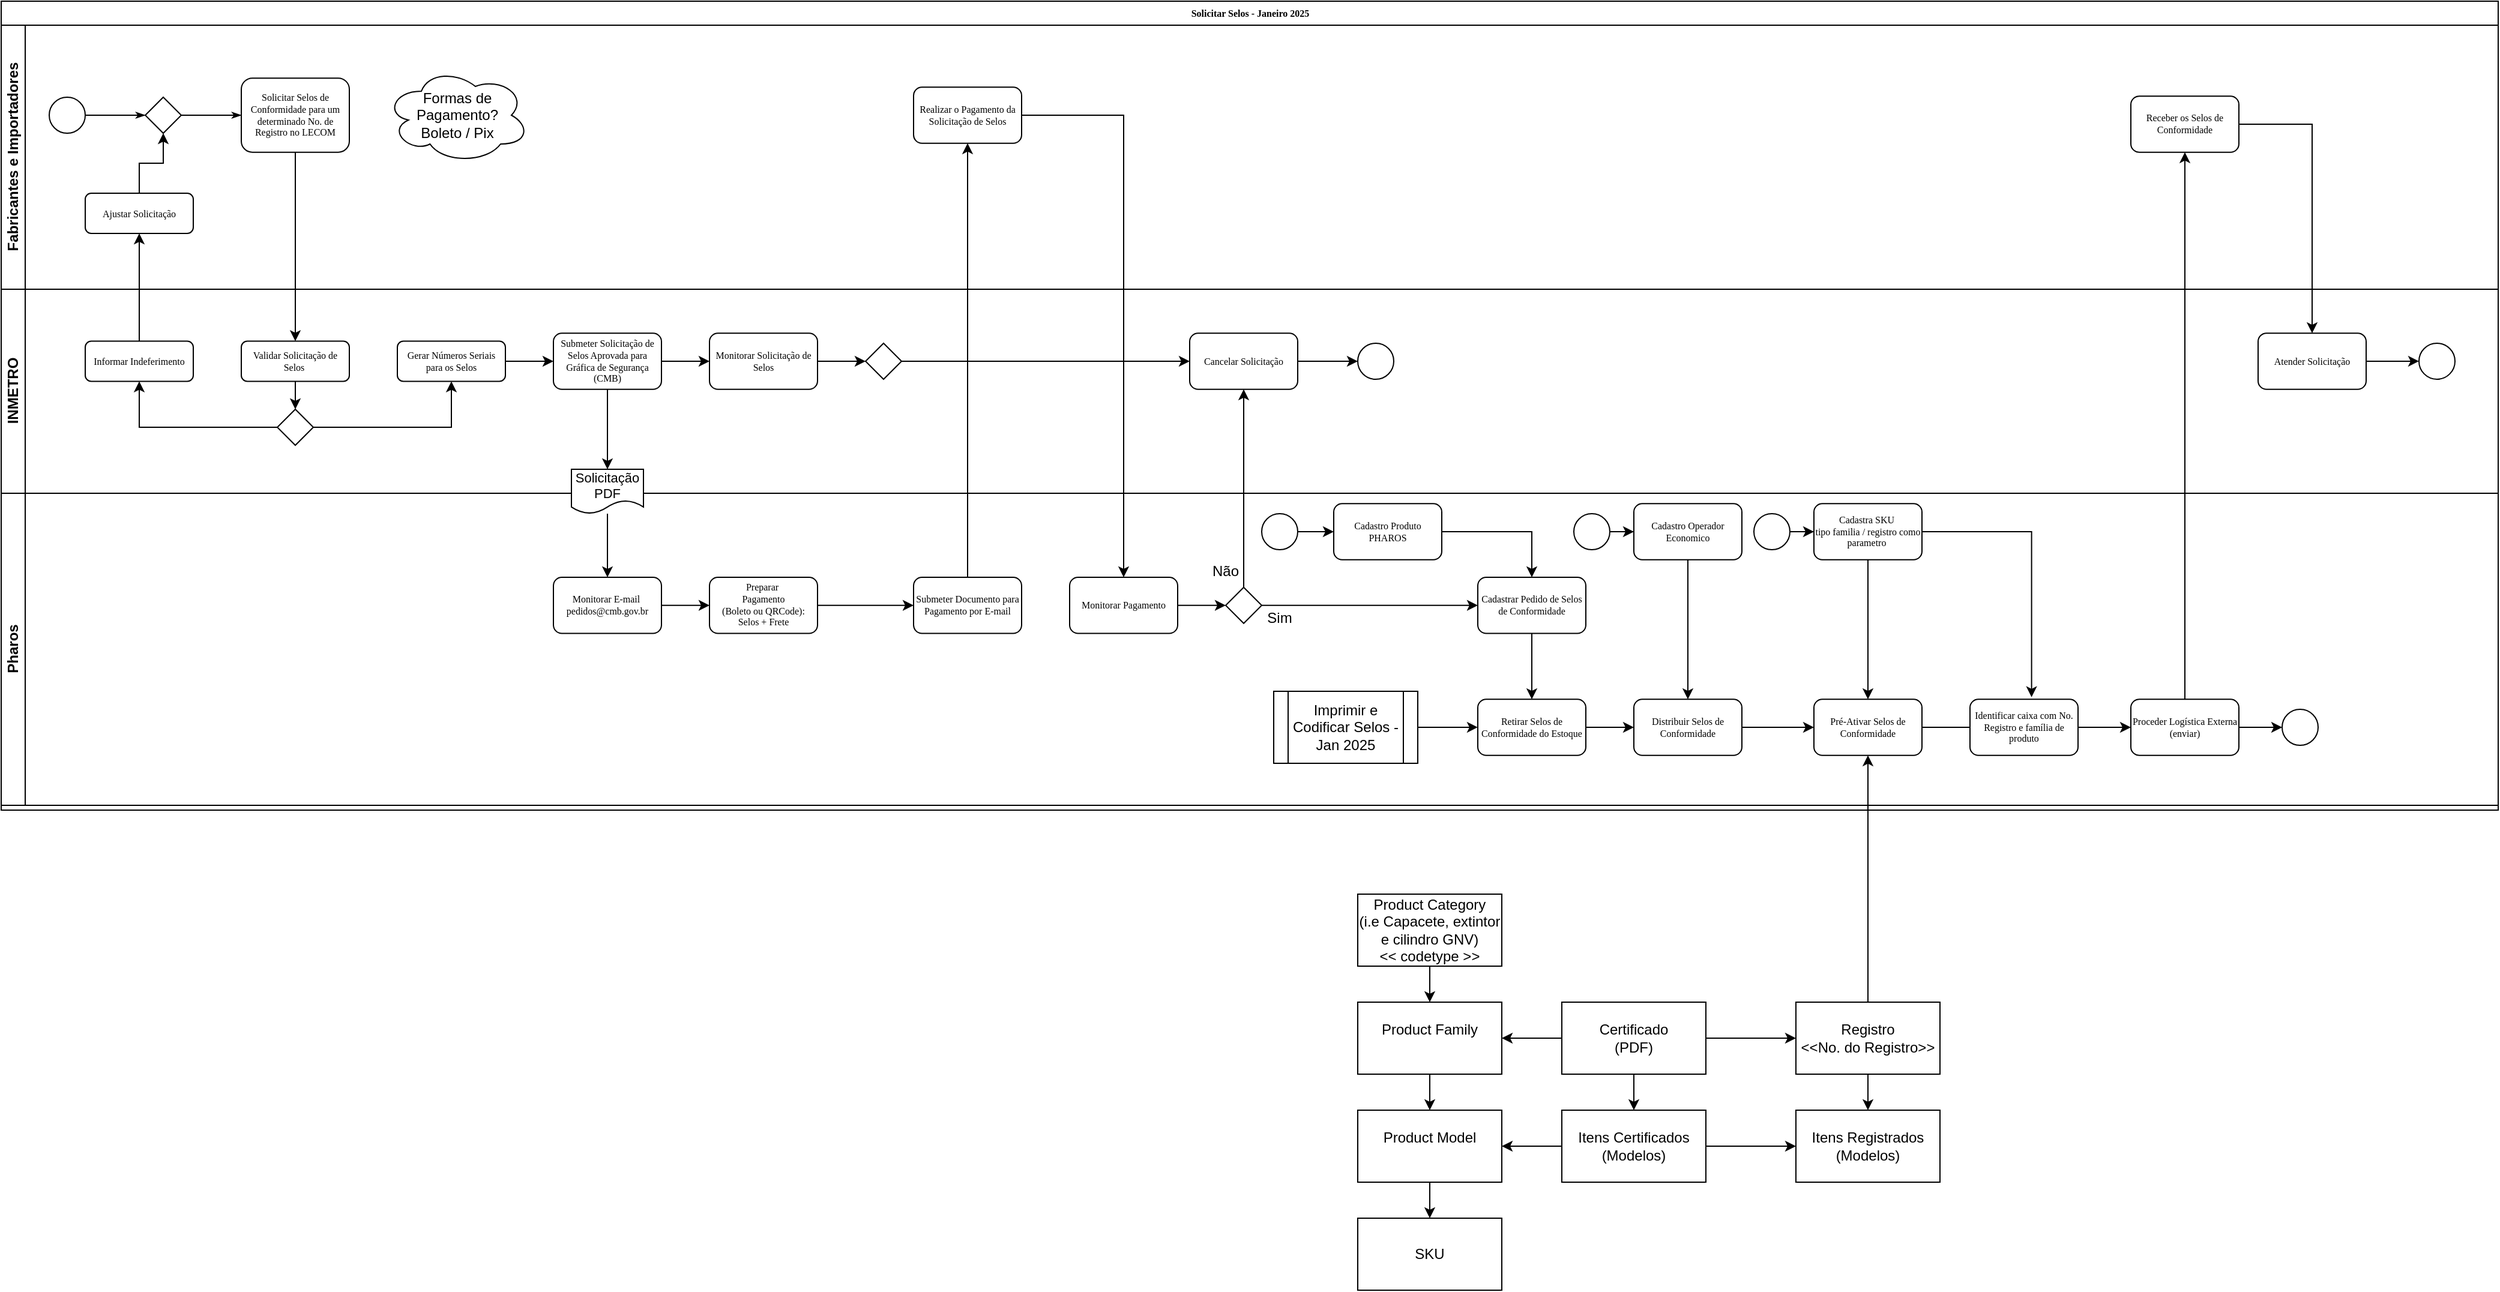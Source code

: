 <mxfile version="24.7.14">
  <diagram name="Page-1" id="c7488fd3-1785-93aa-aadb-54a6760d102a">
    <mxGraphModel dx="662" dy="960" grid="1" gridSize="10" guides="1" tooltips="1" connect="1" arrows="1" fold="1" page="1" pageScale="1" pageWidth="1169" pageHeight="827" background="none" math="0" shadow="0">
      <root>
        <mxCell id="0" />
        <mxCell id="1" parent="0" />
        <mxCell id="2b4e8129b02d487f-1" value="Solicitar Selos - Janeiro 2025" style="swimlane;html=1;childLayout=stackLayout;horizontal=1;startSize=20;horizontalStack=0;rounded=0;shadow=0;labelBackgroundColor=none;strokeWidth=1;fontFamily=Verdana;fontSize=8;align=center;" parent="1" vertex="1">
          <mxGeometry x="80" y="76" width="2080" height="674" as="geometry">
            <mxRectangle x="80" y="80" width="160" height="20" as="alternateBounds" />
          </mxGeometry>
        </mxCell>
        <mxCell id="2b4e8129b02d487f-2" value="Fabricantes e Importadores" style="swimlane;html=1;startSize=20;horizontal=0;" parent="2b4e8129b02d487f-1" vertex="1">
          <mxGeometry y="20" width="2080" height="220" as="geometry" />
        </mxCell>
        <mxCell id="2b4e8129b02d487f-18" style="edgeStyle=orthogonalEdgeStyle;rounded=0;html=1;labelBackgroundColor=none;startArrow=none;startFill=0;startSize=5;endArrow=classicThin;endFill=1;endSize=5;jettySize=auto;orthogonalLoop=1;strokeWidth=1;fontFamily=Verdana;fontSize=8" parent="2b4e8129b02d487f-2" source="aDhuyLPjIug42rBXj7ye-13" target="2b4e8129b02d487f-6" edge="1">
          <mxGeometry relative="1" as="geometry" />
        </mxCell>
        <mxCell id="2b4e8129b02d487f-5" value="" style="ellipse;whiteSpace=wrap;html=1;rounded=0;shadow=0;labelBackgroundColor=none;strokeWidth=1;fontFamily=Verdana;fontSize=8;align=center;" parent="2b4e8129b02d487f-2" vertex="1">
          <mxGeometry x="40" y="60" width="30" height="30" as="geometry" />
        </mxCell>
        <mxCell id="2b4e8129b02d487f-6" value="&lt;div&gt;Solicitar Selos de&lt;/div&gt;&lt;div&gt;Conformidade para um determinado No. de Registro no LECOM&lt;/div&gt;" style="rounded=1;whiteSpace=wrap;html=1;shadow=0;labelBackgroundColor=none;strokeWidth=1;fontFamily=Verdana;fontSize=8;align=center;" parent="2b4e8129b02d487f-2" vertex="1">
          <mxGeometry x="200" y="44.12" width="90" height="61.75" as="geometry" />
        </mxCell>
        <mxCell id="2b4e8129b02d487f-20" style="edgeStyle=orthogonalEdgeStyle;rounded=0;html=1;labelBackgroundColor=none;startArrow=none;startFill=0;startSize=5;endArrow=classicThin;endFill=1;endSize=5;jettySize=auto;orthogonalLoop=1;strokeWidth=1;fontFamily=Verdana;fontSize=8" parent="2b4e8129b02d487f-2" edge="1">
          <mxGeometry relative="1" as="geometry">
            <mxPoint x="300" y="75.034" as="sourcePoint" />
          </mxGeometry>
        </mxCell>
        <mxCell id="aDhuyLPjIug42rBXj7ye-14" value="" style="edgeStyle=orthogonalEdgeStyle;rounded=0;html=1;labelBackgroundColor=none;startArrow=none;startFill=0;startSize=5;endArrow=classicThin;endFill=1;endSize=5;jettySize=auto;orthogonalLoop=1;strokeWidth=1;fontFamily=Verdana;fontSize=8" parent="2b4e8129b02d487f-2" source="2b4e8129b02d487f-5" target="aDhuyLPjIug42rBXj7ye-13" edge="1">
          <mxGeometry relative="1" as="geometry">
            <mxPoint x="270" y="165" as="sourcePoint" />
            <mxPoint x="350" y="168" as="targetPoint" />
          </mxGeometry>
        </mxCell>
        <mxCell id="aDhuyLPjIug42rBXj7ye-13" value="" style="strokeWidth=1;html=1;shape=mxgraph.flowchart.decision;whiteSpace=wrap;rounded=1;shadow=0;labelBackgroundColor=none;fontFamily=Verdana;fontSize=8;align=center;" parent="2b4e8129b02d487f-2" vertex="1">
          <mxGeometry x="120" y="60.0" width="30" height="30" as="geometry" />
        </mxCell>
        <mxCell id="aDhuyLPjIug42rBXj7ye-28" value="" style="edgeStyle=orthogonalEdgeStyle;rounded=0;orthogonalLoop=1;jettySize=auto;html=1;" parent="2b4e8129b02d487f-2" source="aDhuyLPjIug42rBXj7ye-26" target="aDhuyLPjIug42rBXj7ye-13" edge="1">
          <mxGeometry relative="1" as="geometry" />
        </mxCell>
        <mxCell id="aDhuyLPjIug42rBXj7ye-26" value="&lt;div&gt;Ajustar Solicitação&lt;/div&gt;" style="rounded=1;whiteSpace=wrap;html=1;shadow=0;labelBackgroundColor=none;strokeWidth=1;fontFamily=Verdana;fontSize=8;align=center;" parent="2b4e8129b02d487f-2" vertex="1">
          <mxGeometry x="70" y="140" width="90" height="33.5" as="geometry" />
        </mxCell>
        <mxCell id="aDhuyLPjIug42rBXj7ye-38" value="Formas de &lt;br&gt;Pagamento?&lt;div&gt;Boleto / Pix&lt;/div&gt;" style="ellipse;shape=cloud;whiteSpace=wrap;html=1;" parent="2b4e8129b02d487f-2" vertex="1">
          <mxGeometry x="320" y="35" width="120" height="80" as="geometry" />
        </mxCell>
        <mxCell id="aDhuyLPjIug42rBXj7ye-40" value="&lt;div&gt;Realizar o Pagamento da Solicitação de Selos&lt;/div&gt;" style="rounded=1;whiteSpace=wrap;html=1;shadow=0;labelBackgroundColor=none;strokeWidth=1;fontFamily=Verdana;fontSize=8;align=center;" parent="2b4e8129b02d487f-2" vertex="1">
          <mxGeometry x="760" y="51.62" width="90" height="46.75" as="geometry" />
        </mxCell>
        <mxCell id="aDhuyLPjIug42rBXj7ye-179" value="&lt;div&gt;Receber os Selos de Conformidade&lt;/div&gt;" style="rounded=1;whiteSpace=wrap;html=1;shadow=0;labelBackgroundColor=none;strokeWidth=1;fontFamily=Verdana;fontSize=8;align=center;" parent="2b4e8129b02d487f-2" vertex="1">
          <mxGeometry x="1774" y="59.12" width="90" height="46.75" as="geometry" />
        </mxCell>
        <mxCell id="2b4e8129b02d487f-3" value="INMETRO" style="swimlane;html=1;startSize=20;horizontal=0;" parent="2b4e8129b02d487f-1" vertex="1">
          <mxGeometry y="240" width="2080" height="170" as="geometry" />
        </mxCell>
        <mxCell id="2b4e8129b02d487f-26" style="edgeStyle=orthogonalEdgeStyle;rounded=0;html=1;labelBackgroundColor=none;startArrow=none;startFill=0;startSize=5;endArrow=classicThin;endFill=1;endSize=5;jettySize=auto;orthogonalLoop=1;strokeWidth=1;fontFamily=Verdana;fontSize=8" parent="2b4e8129b02d487f-3" edge="1">
          <mxGeometry relative="1" as="geometry">
            <mxPoint x="190" y="68.5" as="sourcePoint" />
          </mxGeometry>
        </mxCell>
        <mxCell id="aDhuyLPjIug42rBXj7ye-22" value="" style="edgeStyle=orthogonalEdgeStyle;rounded=0;orthogonalLoop=1;jettySize=auto;html=1;" parent="2b4e8129b02d487f-3" source="aDhuyLPjIug42rBXj7ye-15" target="aDhuyLPjIug42rBXj7ye-21" edge="1">
          <mxGeometry relative="1" as="geometry" />
        </mxCell>
        <mxCell id="aDhuyLPjIug42rBXj7ye-15" value="&lt;div&gt;Validar Solicitação de Selos&amp;nbsp;&lt;/div&gt;" style="rounded=1;whiteSpace=wrap;html=1;shadow=0;labelBackgroundColor=none;strokeWidth=1;fontFamily=Verdana;fontSize=8;align=center;" parent="2b4e8129b02d487f-3" vertex="1">
          <mxGeometry x="200" y="43.25" width="90" height="33.5" as="geometry" />
        </mxCell>
        <mxCell id="aDhuyLPjIug42rBXj7ye-20" value="" style="edgeStyle=orthogonalEdgeStyle;rounded=0;orthogonalLoop=1;jettySize=auto;html=1;" parent="2b4e8129b02d487f-3" source="aDhuyLPjIug42rBXj7ye-17" target="aDhuyLPjIug42rBXj7ye-19" edge="1">
          <mxGeometry relative="1" as="geometry" />
        </mxCell>
        <mxCell id="aDhuyLPjIug42rBXj7ye-17" value="&lt;div&gt;Gerar Números Seriais para os Selos&lt;/div&gt;" style="rounded=1;whiteSpace=wrap;html=1;shadow=0;labelBackgroundColor=none;strokeWidth=1;fontFamily=Verdana;fontSize=8;align=center;" parent="2b4e8129b02d487f-3" vertex="1">
          <mxGeometry x="330" y="43.25" width="90" height="33.5" as="geometry" />
        </mxCell>
        <mxCell id="aDhuyLPjIug42rBXj7ye-32" value="" style="edgeStyle=orthogonalEdgeStyle;rounded=0;orthogonalLoop=1;jettySize=auto;html=1;" parent="2b4e8129b02d487f-3" source="aDhuyLPjIug42rBXj7ye-19" target="aDhuyLPjIug42rBXj7ye-31" edge="1">
          <mxGeometry relative="1" as="geometry" />
        </mxCell>
        <mxCell id="aDhuyLPjIug42rBXj7ye-19" value="&lt;div&gt;Submeter Solicitação de Selos Aprovada para Gráfica de Segurança (CMB)&lt;/div&gt;" style="rounded=1;whiteSpace=wrap;html=1;shadow=0;labelBackgroundColor=none;strokeWidth=1;fontFamily=Verdana;fontSize=8;align=center;" parent="2b4e8129b02d487f-3" vertex="1">
          <mxGeometry x="460" y="36.62" width="90" height="46.75" as="geometry" />
        </mxCell>
        <mxCell id="aDhuyLPjIug42rBXj7ye-23" value="" style="edgeStyle=orthogonalEdgeStyle;rounded=0;orthogonalLoop=1;jettySize=auto;html=1;" parent="2b4e8129b02d487f-3" source="aDhuyLPjIug42rBXj7ye-21" target="aDhuyLPjIug42rBXj7ye-17" edge="1">
          <mxGeometry relative="1" as="geometry" />
        </mxCell>
        <mxCell id="aDhuyLPjIug42rBXj7ye-25" value="" style="edgeStyle=orthogonalEdgeStyle;rounded=0;orthogonalLoop=1;jettySize=auto;html=1;" parent="2b4e8129b02d487f-3" source="aDhuyLPjIug42rBXj7ye-21" target="aDhuyLPjIug42rBXj7ye-24" edge="1">
          <mxGeometry relative="1" as="geometry" />
        </mxCell>
        <mxCell id="aDhuyLPjIug42rBXj7ye-21" value="" style="strokeWidth=1;html=1;shape=mxgraph.flowchart.decision;whiteSpace=wrap;rounded=1;shadow=0;labelBackgroundColor=none;fontFamily=Verdana;fontSize=8;align=center;" parent="2b4e8129b02d487f-3" vertex="1">
          <mxGeometry x="230" y="100.0" width="30" height="30" as="geometry" />
        </mxCell>
        <mxCell id="aDhuyLPjIug42rBXj7ye-24" value="&lt;div&gt;Informar Indeferimento&lt;/div&gt;" style="rounded=1;whiteSpace=wrap;html=1;shadow=0;labelBackgroundColor=none;strokeWidth=1;fontFamily=Verdana;fontSize=8;align=center;" parent="2b4e8129b02d487f-3" vertex="1">
          <mxGeometry x="70" y="43.25" width="90" height="33.5" as="geometry" />
        </mxCell>
        <mxCell id="aDhuyLPjIug42rBXj7ye-125" value="" style="edgeStyle=orthogonalEdgeStyle;rounded=0;orthogonalLoop=1;jettySize=auto;html=1;" parent="2b4e8129b02d487f-3" source="aDhuyLPjIug42rBXj7ye-31" target="aDhuyLPjIug42rBXj7ye-124" edge="1">
          <mxGeometry relative="1" as="geometry" />
        </mxCell>
        <mxCell id="aDhuyLPjIug42rBXj7ye-31" value="&lt;div&gt;Monitorar Solicitação de Selos&lt;/div&gt;" style="rounded=1;whiteSpace=wrap;html=1;shadow=0;labelBackgroundColor=none;strokeWidth=1;fontFamily=Verdana;fontSize=8;align=center;" parent="2b4e8129b02d487f-3" vertex="1">
          <mxGeometry x="590" y="36.62" width="90" height="46.75" as="geometry" />
        </mxCell>
        <mxCell id="aDhuyLPjIug42rBXj7ye-75" value="" style="edgeStyle=orthogonalEdgeStyle;rounded=0;orthogonalLoop=1;jettySize=auto;html=1;" parent="2b4e8129b02d487f-3" source="aDhuyLPjIug42rBXj7ye-71" target="aDhuyLPjIug42rBXj7ye-74" edge="1">
          <mxGeometry relative="1" as="geometry" />
        </mxCell>
        <mxCell id="aDhuyLPjIug42rBXj7ye-71" value="&lt;div&gt;Cancelar Solicitação&lt;/div&gt;" style="rounded=1;whiteSpace=wrap;html=1;shadow=0;labelBackgroundColor=none;strokeWidth=1;fontFamily=Verdana;fontSize=8;align=center;" parent="2b4e8129b02d487f-3" vertex="1">
          <mxGeometry x="990" y="36.63" width="90" height="46.75" as="geometry" />
        </mxCell>
        <mxCell id="aDhuyLPjIug42rBXj7ye-74" value="" style="ellipse;whiteSpace=wrap;html=1;rounded=0;shadow=0;labelBackgroundColor=none;strokeWidth=1;fontFamily=Verdana;fontSize=8;align=center;" parent="2b4e8129b02d487f-3" vertex="1">
          <mxGeometry x="1130" y="44.99" width="30" height="30" as="geometry" />
        </mxCell>
        <mxCell id="aDhuyLPjIug42rBXj7ye-128" value="" style="edgeStyle=orthogonalEdgeStyle;rounded=0;orthogonalLoop=1;jettySize=auto;html=1;entryX=0;entryY=0.5;entryDx=0;entryDy=0;" parent="2b4e8129b02d487f-3" source="aDhuyLPjIug42rBXj7ye-124" target="aDhuyLPjIug42rBXj7ye-71" edge="1">
          <mxGeometry relative="1" as="geometry">
            <mxPoint x="830" y="59.99" as="targetPoint" />
          </mxGeometry>
        </mxCell>
        <mxCell id="aDhuyLPjIug42rBXj7ye-124" value="" style="strokeWidth=1;html=1;shape=mxgraph.flowchart.decision;whiteSpace=wrap;rounded=1;shadow=0;labelBackgroundColor=none;fontFamily=Verdana;fontSize=8;align=center;" parent="2b4e8129b02d487f-3" vertex="1">
          <mxGeometry x="720" y="44.99" width="30" height="30" as="geometry" />
        </mxCell>
        <mxCell id="aDhuyLPjIug42rBXj7ye-123" value="" style="edgeStyle=orthogonalEdgeStyle;rounded=0;orthogonalLoop=1;jettySize=auto;html=1;" parent="2b4e8129b02d487f-3" source="aDhuyLPjIug42rBXj7ye-120" target="aDhuyLPjIug42rBXj7ye-122" edge="1">
          <mxGeometry relative="1" as="geometry" />
        </mxCell>
        <mxCell id="aDhuyLPjIug42rBXj7ye-120" value="&lt;div&gt;Atender Solicitação&lt;/div&gt;" style="rounded=1;whiteSpace=wrap;html=1;shadow=0;labelBackgroundColor=none;strokeWidth=1;fontFamily=Verdana;fontSize=8;align=center;" parent="2b4e8129b02d487f-3" vertex="1">
          <mxGeometry x="1880" y="36.61" width="90" height="46.75" as="geometry" />
        </mxCell>
        <mxCell id="aDhuyLPjIug42rBXj7ye-122" value="" style="ellipse;whiteSpace=wrap;html=1;rounded=0;shadow=0;labelBackgroundColor=none;strokeWidth=1;fontFamily=Verdana;fontSize=8;align=center;" parent="2b4e8129b02d487f-3" vertex="1">
          <mxGeometry x="2014" y="44.97" width="30" height="30" as="geometry" />
        </mxCell>
        <mxCell id="aDhuyLPjIug42rBXj7ye-16" value="" style="endArrow=classic;html=1;rounded=0;entryX=0.5;entryY=0;entryDx=0;entryDy=0;exitX=0.5;exitY=1;exitDx=0;exitDy=0;" parent="2b4e8129b02d487f-1" source="2b4e8129b02d487f-6" target="aDhuyLPjIug42rBXj7ye-15" edge="1">
          <mxGeometry width="50" height="50" relative="1" as="geometry">
            <mxPoint x="240" y="140" as="sourcePoint" />
            <mxPoint x="530" y="280" as="targetPoint" />
          </mxGeometry>
        </mxCell>
        <mxCell id="aDhuyLPjIug42rBXj7ye-27" value="" style="edgeStyle=orthogonalEdgeStyle;rounded=0;orthogonalLoop=1;jettySize=auto;html=1;" parent="2b4e8129b02d487f-1" source="aDhuyLPjIug42rBXj7ye-24" target="aDhuyLPjIug42rBXj7ye-26" edge="1">
          <mxGeometry relative="1" as="geometry" />
        </mxCell>
        <mxCell id="aDhuyLPjIug42rBXj7ye-30" value="" style="edgeStyle=orthogonalEdgeStyle;rounded=0;orthogonalLoop=1;jettySize=auto;html=1;" parent="2b4e8129b02d487f-1" source="aDhuyLPjIug42rBXj7ye-19" target="aDhuyLPjIug42rBXj7ye-29" edge="1">
          <mxGeometry relative="1" as="geometry" />
        </mxCell>
        <mxCell id="aDhuyLPjIug42rBXj7ye-43" value="" style="endArrow=classic;html=1;rounded=0;entryX=0.5;entryY=1;entryDx=0;entryDy=0;exitX=0.5;exitY=0;exitDx=0;exitDy=0;" parent="2b4e8129b02d487f-1" source="aDhuyLPjIug42rBXj7ye-44" target="aDhuyLPjIug42rBXj7ye-40" edge="1">
          <mxGeometry width="50" height="50" relative="1" as="geometry">
            <mxPoint x="410" y="360" as="sourcePoint" />
            <mxPoint x="460" y="310" as="targetPoint" />
          </mxGeometry>
        </mxCell>
        <mxCell id="aDhuyLPjIug42rBXj7ye-48" value="" style="edgeStyle=orthogonalEdgeStyle;rounded=0;orthogonalLoop=1;jettySize=auto;html=1;" parent="2b4e8129b02d487f-1" source="aDhuyLPjIug42rBXj7ye-40" target="aDhuyLPjIug42rBXj7ye-46" edge="1">
          <mxGeometry relative="1" as="geometry">
            <mxPoint x="930" y="94.995" as="targetPoint" />
          </mxGeometry>
        </mxCell>
        <mxCell id="aDhuyLPjIug42rBXj7ye-73" value="" style="edgeStyle=orthogonalEdgeStyle;rounded=0;orthogonalLoop=1;jettySize=auto;html=1;" parent="2b4e8129b02d487f-1" source="aDhuyLPjIug42rBXj7ye-69" target="aDhuyLPjIug42rBXj7ye-71" edge="1">
          <mxGeometry relative="1" as="geometry">
            <mxPoint x="1035" y="393.38" as="targetPoint" />
          </mxGeometry>
        </mxCell>
        <mxCell id="aDhuyLPjIug42rBXj7ye-121" value="" style="edgeStyle=orthogonalEdgeStyle;rounded=0;orthogonalLoop=1;jettySize=auto;html=1;exitX=0.5;exitY=0;exitDx=0;exitDy=0;entryX=0.5;entryY=1;entryDx=0;entryDy=0;" parent="2b4e8129b02d487f-1" source="aDhuyLPjIug42rBXj7ye-114" target="aDhuyLPjIug42rBXj7ye-179" edge="1">
          <mxGeometry relative="1" as="geometry">
            <mxPoint x="1190" y="300" as="sourcePoint" />
            <mxPoint x="1240" y="300" as="targetPoint" />
          </mxGeometry>
        </mxCell>
        <mxCell id="2b4e8129b02d487f-4" value="Pharos" style="swimlane;html=1;startSize=20;horizontal=0;" parent="2b4e8129b02d487f-1" vertex="1">
          <mxGeometry y="410" width="2080" height="260" as="geometry" />
        </mxCell>
        <mxCell id="aDhuyLPjIug42rBXj7ye-36" value="" style="edgeStyle=orthogonalEdgeStyle;rounded=0;orthogonalLoop=1;jettySize=auto;html=1;" parent="2b4e8129b02d487f-4" source="aDhuyLPjIug42rBXj7ye-29" target="aDhuyLPjIug42rBXj7ye-35" edge="1">
          <mxGeometry relative="1" as="geometry" />
        </mxCell>
        <mxCell id="aDhuyLPjIug42rBXj7ye-29" value="&lt;font style=&quot;font-size: 11px;&quot;&gt;Solicitação&lt;/font&gt;&lt;div style=&quot;font-size: 11px;&quot;&gt;&lt;font style=&quot;font-size: 11px;&quot;&gt;PDF&lt;/font&gt;&lt;/div&gt;" style="shape=document;whiteSpace=wrap;html=1;boundedLbl=1;" parent="2b4e8129b02d487f-4" vertex="1">
          <mxGeometry x="475" y="-20" width="60" height="37" as="geometry" />
        </mxCell>
        <mxCell id="aDhuyLPjIug42rBXj7ye-39" value="" style="edgeStyle=orthogonalEdgeStyle;rounded=0;orthogonalLoop=1;jettySize=auto;html=1;" parent="2b4e8129b02d487f-4" source="aDhuyLPjIug42rBXj7ye-35" target="aDhuyLPjIug42rBXj7ye-37" edge="1">
          <mxGeometry relative="1" as="geometry" />
        </mxCell>
        <mxCell id="aDhuyLPjIug42rBXj7ye-35" value="&lt;div&gt;Monitorar E-mail&amp;nbsp;&lt;/div&gt;&lt;div&gt;pedidos@cmb.gov.br&lt;/div&gt;" style="rounded=1;whiteSpace=wrap;html=1;shadow=0;labelBackgroundColor=none;strokeWidth=1;fontFamily=Verdana;fontSize=8;align=center;" parent="2b4e8129b02d487f-4" vertex="1">
          <mxGeometry x="460" y="70" width="90" height="46.75" as="geometry" />
        </mxCell>
        <mxCell id="aDhuyLPjIug42rBXj7ye-45" value="" style="edgeStyle=orthogonalEdgeStyle;rounded=0;orthogonalLoop=1;jettySize=auto;html=1;" parent="2b4e8129b02d487f-4" source="aDhuyLPjIug42rBXj7ye-37" target="aDhuyLPjIug42rBXj7ye-44" edge="1">
          <mxGeometry relative="1" as="geometry" />
        </mxCell>
        <mxCell id="aDhuyLPjIug42rBXj7ye-37" value="&lt;div&gt;Preparar&amp;nbsp;&lt;/div&gt;&lt;div&gt;Pagamento &lt;br&gt;(Boleto ou QRCode): Selos + Frete&lt;/div&gt;" style="rounded=1;whiteSpace=wrap;html=1;shadow=0;labelBackgroundColor=none;strokeWidth=1;fontFamily=Verdana;fontSize=8;align=center;" parent="2b4e8129b02d487f-4" vertex="1">
          <mxGeometry x="590" y="70" width="90" height="46.75" as="geometry" />
        </mxCell>
        <mxCell id="aDhuyLPjIug42rBXj7ye-44" value="&lt;div&gt;Submeter Documento para Pagamento por E-mail&lt;/div&gt;" style="rounded=1;whiteSpace=wrap;html=1;shadow=0;labelBackgroundColor=none;strokeWidth=1;fontFamily=Verdana;fontSize=8;align=center;" parent="2b4e8129b02d487f-4" vertex="1">
          <mxGeometry x="760" y="70" width="90" height="46.75" as="geometry" />
        </mxCell>
        <mxCell id="aDhuyLPjIug42rBXj7ye-70" value="" style="edgeStyle=orthogonalEdgeStyle;rounded=0;orthogonalLoop=1;jettySize=auto;html=1;" parent="2b4e8129b02d487f-4" source="aDhuyLPjIug42rBXj7ye-46" target="aDhuyLPjIug42rBXj7ye-69" edge="1">
          <mxGeometry relative="1" as="geometry" />
        </mxCell>
        <mxCell id="aDhuyLPjIug42rBXj7ye-46" value="&lt;div&gt;Monitorar Pagamento&lt;/div&gt;" style="rounded=1;whiteSpace=wrap;html=1;shadow=0;labelBackgroundColor=none;strokeWidth=1;fontFamily=Verdana;fontSize=8;align=center;" parent="2b4e8129b02d487f-4" vertex="1">
          <mxGeometry x="890" y="70" width="90" height="46.75" as="geometry" />
        </mxCell>
        <mxCell id="aDhuyLPjIug42rBXj7ye-69" value="" style="strokeWidth=1;html=1;shape=mxgraph.flowchart.decision;whiteSpace=wrap;rounded=1;shadow=0;labelBackgroundColor=none;fontFamily=Verdana;fontSize=8;align=center;" parent="2b4e8129b02d487f-4" vertex="1">
          <mxGeometry x="1020" y="78.38" width="30" height="30" as="geometry" />
        </mxCell>
        <mxCell id="aDhuyLPjIug42rBXj7ye-109" value="" style="edgeStyle=orthogonalEdgeStyle;rounded=0;orthogonalLoop=1;jettySize=auto;html=1;entryX=0.5;entryY=0;entryDx=0;entryDy=0;exitX=0.5;exitY=1;exitDx=0;exitDy=0;" parent="2b4e8129b02d487f-4" source="aDhuyLPjIug42rBXj7ye-76" target="aDhuyLPjIug42rBXj7ye-102" edge="1">
          <mxGeometry relative="1" as="geometry">
            <mxPoint x="1259" y="93.375" as="targetPoint" />
          </mxGeometry>
        </mxCell>
        <mxCell id="aDhuyLPjIug42rBXj7ye-76" value="&lt;div&gt;Cadastrar Pedido de Selos de Conformidade&lt;/div&gt;" style="rounded=1;whiteSpace=wrap;html=1;shadow=0;labelBackgroundColor=none;strokeWidth=1;fontFamily=Verdana;fontSize=8;align=center;" parent="2b4e8129b02d487f-4" vertex="1">
          <mxGeometry x="1230" y="70" width="90" height="46.75" as="geometry" />
        </mxCell>
        <mxCell id="aDhuyLPjIug42rBXj7ye-105" value="" style="edgeStyle=orthogonalEdgeStyle;rounded=0;orthogonalLoop=1;jettySize=auto;html=1;" parent="2b4e8129b02d487f-4" source="aDhuyLPjIug42rBXj7ye-102" target="aDhuyLPjIug42rBXj7ye-104" edge="1">
          <mxGeometry relative="1" as="geometry" />
        </mxCell>
        <mxCell id="aDhuyLPjIug42rBXj7ye-102" value="Retirar Selos de Conformidade do Estoque" style="rounded=1;whiteSpace=wrap;html=1;shadow=0;labelBackgroundColor=none;strokeWidth=1;fontFamily=Verdana;fontSize=8;align=center;" parent="2b4e8129b02d487f-4" vertex="1">
          <mxGeometry x="1230" y="171.62" width="90" height="46.75" as="geometry" />
        </mxCell>
        <mxCell id="aDhuyLPjIug42rBXj7ye-107" value="" style="edgeStyle=orthogonalEdgeStyle;rounded=0;orthogonalLoop=1;jettySize=auto;html=1;" parent="2b4e8129b02d487f-4" source="aDhuyLPjIug42rBXj7ye-104" target="aDhuyLPjIug42rBXj7ye-106" edge="1">
          <mxGeometry relative="1" as="geometry" />
        </mxCell>
        <mxCell id="aDhuyLPjIug42rBXj7ye-104" value="Distribuir Selos de Conformidade" style="rounded=1;whiteSpace=wrap;html=1;shadow=0;labelBackgroundColor=none;strokeWidth=1;fontFamily=Verdana;fontSize=8;align=center;" parent="2b4e8129b02d487f-4" vertex="1">
          <mxGeometry x="1360" y="171.62" width="90" height="46.75" as="geometry" />
        </mxCell>
        <mxCell id="aDhuyLPjIug42rBXj7ye-116" value="" style="edgeStyle=orthogonalEdgeStyle;rounded=0;orthogonalLoop=1;jettySize=auto;html=1;" parent="2b4e8129b02d487f-4" source="aDhuyLPjIug42rBXj7ye-106" target="aDhuyLPjIug42rBXj7ye-114" edge="1">
          <mxGeometry relative="1" as="geometry" />
        </mxCell>
        <mxCell id="aDhuyLPjIug42rBXj7ye-106" value="Pré-Ativar Selos de Conformidade" style="rounded=1;whiteSpace=wrap;html=1;shadow=0;labelBackgroundColor=none;strokeWidth=1;fontFamily=Verdana;fontSize=8;align=center;" parent="2b4e8129b02d487f-4" vertex="1">
          <mxGeometry x="1510" y="171.62" width="90" height="46.75" as="geometry" />
        </mxCell>
        <mxCell id="aDhuyLPjIug42rBXj7ye-131" value="Não" style="text;html=1;align=center;verticalAlign=middle;whiteSpace=wrap;rounded=0;" parent="2b4e8129b02d487f-4" vertex="1">
          <mxGeometry x="990" y="50" width="60" height="30" as="geometry" />
        </mxCell>
        <mxCell id="aDhuyLPjIug42rBXj7ye-176" value="Sim" style="text;html=1;align=center;verticalAlign=middle;whiteSpace=wrap;rounded=0;" parent="2b4e8129b02d487f-4" vertex="1">
          <mxGeometry x="1035" y="89" width="60" height="30" as="geometry" />
        </mxCell>
        <mxCell id="aDhuyLPjIug42rBXj7ye-185" value="" style="edgeStyle=orthogonalEdgeStyle;rounded=0;orthogonalLoop=1;jettySize=auto;html=1;" parent="2b4e8129b02d487f-4" source="aDhuyLPjIug42rBXj7ye-184" target="aDhuyLPjIug42rBXj7ye-102" edge="1">
          <mxGeometry relative="1" as="geometry" />
        </mxCell>
        <mxCell id="aDhuyLPjIug42rBXj7ye-184" value="Imprimir e Codificar Selos - Jan 2025" style="shape=process;whiteSpace=wrap;html=1;backgroundOutline=1;" parent="2b4e8129b02d487f-4" vertex="1">
          <mxGeometry x="1060" y="164.99" width="120" height="60" as="geometry" />
        </mxCell>
        <mxCell id="aDhuyLPjIug42rBXj7ye-119" value="" style="edgeStyle=orthogonalEdgeStyle;rounded=0;orthogonalLoop=1;jettySize=auto;html=1;" parent="2b4e8129b02d487f-4" source="aDhuyLPjIug42rBXj7ye-114" target="aDhuyLPjIug42rBXj7ye-118" edge="1">
          <mxGeometry relative="1" as="geometry" />
        </mxCell>
        <mxCell id="aDhuyLPjIug42rBXj7ye-114" value="Proceder Logística Externa (enviar)" style="rounded=1;whiteSpace=wrap;html=1;shadow=0;labelBackgroundColor=none;strokeWidth=1;fontFamily=Verdana;fontSize=8;align=center;" parent="2b4e8129b02d487f-4" vertex="1">
          <mxGeometry x="1774" y="171.62" width="90" height="46.75" as="geometry" />
        </mxCell>
        <mxCell id="aDhuyLPjIug42rBXj7ye-118" value="" style="ellipse;whiteSpace=wrap;html=1;rounded=0;shadow=0;labelBackgroundColor=none;strokeWidth=1;fontFamily=Verdana;fontSize=8;align=center;" parent="2b4e8129b02d487f-4" vertex="1">
          <mxGeometry x="1900" y="179.99" width="30" height="30" as="geometry" />
        </mxCell>
        <mxCell id="aDhuyLPjIug42rBXj7ye-186" value="Identificar caixa com No. Registro e família de produto" style="rounded=1;whiteSpace=wrap;html=1;shadow=0;labelBackgroundColor=none;strokeWidth=1;fontFamily=Verdana;fontSize=8;align=center;" parent="2b4e8129b02d487f-4" vertex="1">
          <mxGeometry x="1640" y="171.62" width="90" height="46.75" as="geometry" />
        </mxCell>
        <mxCell id="MQ7IacnxqxFv1oiMvIU7-26" value="" style="edgeStyle=orthogonalEdgeStyle;rounded=0;orthogonalLoop=1;jettySize=auto;html=1;entryX=0;entryY=0.5;entryDx=0;entryDy=0;" edge="1" parent="2b4e8129b02d487f-4" source="aDhuyLPjIug42rBXj7ye-69" target="aDhuyLPjIug42rBXj7ye-76">
          <mxGeometry relative="1" as="geometry">
            <mxPoint x="1130" y="569" as="sourcePoint" />
            <mxPoint x="1100" y="93.38" as="targetPoint" />
          </mxGeometry>
        </mxCell>
        <mxCell id="MQ7IacnxqxFv1oiMvIU7-31" value="" style="edgeStyle=orthogonalEdgeStyle;rounded=0;orthogonalLoop=1;jettySize=auto;html=1;" edge="1" parent="2b4e8129b02d487f-4" source="MQ7IacnxqxFv1oiMvIU7-27" target="aDhuyLPjIug42rBXj7ye-76">
          <mxGeometry relative="1" as="geometry" />
        </mxCell>
        <mxCell id="MQ7IacnxqxFv1oiMvIU7-27" value="Cadastro Produto PHAROS" style="rounded=1;whiteSpace=wrap;html=1;shadow=0;labelBackgroundColor=none;strokeWidth=1;fontFamily=Verdana;fontSize=8;align=center;" vertex="1" parent="2b4e8129b02d487f-4">
          <mxGeometry x="1110" y="8.63" width="90" height="46.75" as="geometry" />
        </mxCell>
        <mxCell id="MQ7IacnxqxFv1oiMvIU7-30" value="" style="edgeStyle=orthogonalEdgeStyle;rounded=0;orthogonalLoop=1;jettySize=auto;html=1;" edge="1" parent="2b4e8129b02d487f-4" source="MQ7IacnxqxFv1oiMvIU7-28" target="MQ7IacnxqxFv1oiMvIU7-27">
          <mxGeometry relative="1" as="geometry" />
        </mxCell>
        <mxCell id="MQ7IacnxqxFv1oiMvIU7-28" value="" style="ellipse;whiteSpace=wrap;html=1;rounded=0;shadow=0;labelBackgroundColor=none;strokeWidth=1;fontFamily=Verdana;fontSize=8;align=center;" vertex="1" parent="2b4e8129b02d487f-4">
          <mxGeometry x="1050" y="17" width="30" height="30" as="geometry" />
        </mxCell>
        <mxCell id="MQ7IacnxqxFv1oiMvIU7-35" value="" style="edgeStyle=orthogonalEdgeStyle;rounded=0;orthogonalLoop=1;jettySize=auto;html=1;" edge="1" parent="2b4e8129b02d487f-4" source="MQ7IacnxqxFv1oiMvIU7-32" target="aDhuyLPjIug42rBXj7ye-104">
          <mxGeometry relative="1" as="geometry" />
        </mxCell>
        <mxCell id="MQ7IacnxqxFv1oiMvIU7-32" value="Cadastro Operador Economico" style="rounded=1;whiteSpace=wrap;html=1;shadow=0;labelBackgroundColor=none;strokeWidth=1;fontFamily=Verdana;fontSize=8;align=center;" vertex="1" parent="2b4e8129b02d487f-4">
          <mxGeometry x="1360" y="8.63" width="90" height="46.75" as="geometry" />
        </mxCell>
        <mxCell id="MQ7IacnxqxFv1oiMvIU7-34" value="" style="edgeStyle=orthogonalEdgeStyle;rounded=0;orthogonalLoop=1;jettySize=auto;html=1;" edge="1" parent="2b4e8129b02d487f-4" source="MQ7IacnxqxFv1oiMvIU7-33" target="MQ7IacnxqxFv1oiMvIU7-32">
          <mxGeometry relative="1" as="geometry" />
        </mxCell>
        <mxCell id="MQ7IacnxqxFv1oiMvIU7-33" value="" style="ellipse;whiteSpace=wrap;html=1;rounded=0;shadow=0;labelBackgroundColor=none;strokeWidth=1;fontFamily=Verdana;fontSize=8;align=center;" vertex="1" parent="2b4e8129b02d487f-4">
          <mxGeometry x="1310" y="17" width="30" height="30" as="geometry" />
        </mxCell>
        <mxCell id="MQ7IacnxqxFv1oiMvIU7-39" value="" style="edgeStyle=orthogonalEdgeStyle;rounded=0;orthogonalLoop=1;jettySize=auto;html=1;" edge="1" parent="2b4e8129b02d487f-4" source="MQ7IacnxqxFv1oiMvIU7-36" target="aDhuyLPjIug42rBXj7ye-106">
          <mxGeometry relative="1" as="geometry" />
        </mxCell>
        <mxCell id="MQ7IacnxqxFv1oiMvIU7-41" value="" style="edgeStyle=orthogonalEdgeStyle;rounded=0;orthogonalLoop=1;jettySize=auto;html=1;entryX=0.57;entryY=-0.037;entryDx=0;entryDy=0;entryPerimeter=0;" edge="1" parent="2b4e8129b02d487f-4" source="MQ7IacnxqxFv1oiMvIU7-36" target="aDhuyLPjIug42rBXj7ye-186">
          <mxGeometry relative="1" as="geometry">
            <mxPoint x="1680" y="32.005" as="targetPoint" />
          </mxGeometry>
        </mxCell>
        <mxCell id="MQ7IacnxqxFv1oiMvIU7-36" value="Cadastra SKU&amp;nbsp;&lt;div&gt;tipo familia / registro como parametro&amp;nbsp;&lt;/div&gt;" style="rounded=1;whiteSpace=wrap;html=1;shadow=0;labelBackgroundColor=none;strokeWidth=1;fontFamily=Verdana;fontSize=8;align=center;" vertex="1" parent="2b4e8129b02d487f-4">
          <mxGeometry x="1510" y="8.63" width="90" height="46.75" as="geometry" />
        </mxCell>
        <mxCell id="MQ7IacnxqxFv1oiMvIU7-38" value="" style="edgeStyle=orthogonalEdgeStyle;rounded=0;orthogonalLoop=1;jettySize=auto;html=1;" edge="1" parent="2b4e8129b02d487f-4" source="MQ7IacnxqxFv1oiMvIU7-37" target="MQ7IacnxqxFv1oiMvIU7-36">
          <mxGeometry relative="1" as="geometry" />
        </mxCell>
        <mxCell id="MQ7IacnxqxFv1oiMvIU7-37" value="" style="ellipse;whiteSpace=wrap;html=1;rounded=0;shadow=0;labelBackgroundColor=none;strokeWidth=1;fontFamily=Verdana;fontSize=8;align=center;" vertex="1" parent="2b4e8129b02d487f-4">
          <mxGeometry x="1460" y="17" width="30" height="30" as="geometry" />
        </mxCell>
        <mxCell id="aDhuyLPjIug42rBXj7ye-181" value="" style="edgeStyle=orthogonalEdgeStyle;rounded=0;orthogonalLoop=1;jettySize=auto;html=1;entryX=0.5;entryY=0;entryDx=0;entryDy=0;" parent="2b4e8129b02d487f-1" source="aDhuyLPjIug42rBXj7ye-179" target="aDhuyLPjIug42rBXj7ye-120" edge="1">
          <mxGeometry relative="1" as="geometry">
            <mxPoint x="1916" y="103.38" as="targetPoint" />
          </mxGeometry>
        </mxCell>
        <mxCell id="MQ7IacnxqxFv1oiMvIU7-1" value="SKU" style="rounded=0;whiteSpace=wrap;html=1;" vertex="1" parent="1">
          <mxGeometry x="1210" y="1090" width="120" height="60" as="geometry" />
        </mxCell>
        <mxCell id="MQ7IacnxqxFv1oiMvIU7-3" value="" style="edgeStyle=orthogonalEdgeStyle;rounded=0;orthogonalLoop=1;jettySize=auto;html=1;" edge="1" parent="1" source="MQ7IacnxqxFv1oiMvIU7-2" target="MQ7IacnxqxFv1oiMvIU7-1">
          <mxGeometry relative="1" as="geometry" />
        </mxCell>
        <mxCell id="MQ7IacnxqxFv1oiMvIU7-2" value="Product Model&lt;div&gt;&lt;br&gt;&lt;/div&gt;" style="rounded=0;whiteSpace=wrap;html=1;" vertex="1" parent="1">
          <mxGeometry x="1210" y="1000" width="120" height="60" as="geometry" />
        </mxCell>
        <mxCell id="MQ7IacnxqxFv1oiMvIU7-5" value="" style="edgeStyle=orthogonalEdgeStyle;rounded=0;orthogonalLoop=1;jettySize=auto;html=1;" edge="1" parent="1" source="MQ7IacnxqxFv1oiMvIU7-4" target="MQ7IacnxqxFv1oiMvIU7-2">
          <mxGeometry relative="1" as="geometry" />
        </mxCell>
        <mxCell id="MQ7IacnxqxFv1oiMvIU7-4" value="Product Family&lt;div&gt;&lt;br&gt;&lt;/div&gt;" style="rounded=0;whiteSpace=wrap;html=1;" vertex="1" parent="1">
          <mxGeometry x="1210" y="910" width="120" height="60" as="geometry" />
        </mxCell>
        <mxCell id="MQ7IacnxqxFv1oiMvIU7-7" value="" style="edgeStyle=orthogonalEdgeStyle;rounded=0;orthogonalLoop=1;jettySize=auto;html=1;" edge="1" parent="1" source="MQ7IacnxqxFv1oiMvIU7-6" target="MQ7IacnxqxFv1oiMvIU7-4">
          <mxGeometry relative="1" as="geometry" />
        </mxCell>
        <mxCell id="MQ7IacnxqxFv1oiMvIU7-6" value="Product Category&lt;div&gt;(i.e Capacete, extintor e cilindro GNV)&lt;/div&gt;&lt;div&gt;&amp;lt;&amp;lt; codetype &amp;gt;&amp;gt;&lt;/div&gt;" style="rounded=0;whiteSpace=wrap;html=1;" vertex="1" parent="1">
          <mxGeometry x="1210" y="820" width="120" height="60" as="geometry" />
        </mxCell>
        <mxCell id="MQ7IacnxqxFv1oiMvIU7-9" value="" style="edgeStyle=orthogonalEdgeStyle;rounded=0;orthogonalLoop=1;jettySize=auto;html=1;" edge="1" parent="1" source="MQ7IacnxqxFv1oiMvIU7-8" target="MQ7IacnxqxFv1oiMvIU7-4">
          <mxGeometry relative="1" as="geometry" />
        </mxCell>
        <mxCell id="MQ7IacnxqxFv1oiMvIU7-12" value="" style="edgeStyle=orthogonalEdgeStyle;rounded=0;orthogonalLoop=1;jettySize=auto;html=1;" edge="1" parent="1" source="MQ7IacnxqxFv1oiMvIU7-8" target="MQ7IacnxqxFv1oiMvIU7-10">
          <mxGeometry relative="1" as="geometry" />
        </mxCell>
        <mxCell id="MQ7IacnxqxFv1oiMvIU7-14" value="" style="edgeStyle=orthogonalEdgeStyle;rounded=0;orthogonalLoop=1;jettySize=auto;html=1;" edge="1" parent="1" source="MQ7IacnxqxFv1oiMvIU7-8" target="MQ7IacnxqxFv1oiMvIU7-13">
          <mxGeometry relative="1" as="geometry" />
        </mxCell>
        <mxCell id="MQ7IacnxqxFv1oiMvIU7-8" value="Certificado&lt;div&gt;(PDF)&lt;/div&gt;" style="rounded=0;whiteSpace=wrap;html=1;" vertex="1" parent="1">
          <mxGeometry x="1380" y="910" width="120" height="60" as="geometry" />
        </mxCell>
        <mxCell id="MQ7IacnxqxFv1oiMvIU7-11" value="" style="edgeStyle=orthogonalEdgeStyle;rounded=0;orthogonalLoop=1;jettySize=auto;html=1;" edge="1" parent="1" source="MQ7IacnxqxFv1oiMvIU7-10" target="MQ7IacnxqxFv1oiMvIU7-2">
          <mxGeometry relative="1" as="geometry" />
        </mxCell>
        <mxCell id="MQ7IacnxqxFv1oiMvIU7-16" value="" style="edgeStyle=orthogonalEdgeStyle;rounded=0;orthogonalLoop=1;jettySize=auto;html=1;" edge="1" parent="1" source="MQ7IacnxqxFv1oiMvIU7-10" target="MQ7IacnxqxFv1oiMvIU7-15">
          <mxGeometry relative="1" as="geometry" />
        </mxCell>
        <mxCell id="MQ7IacnxqxFv1oiMvIU7-10" value="Itens Certificados&lt;div&gt;(Modelos)&lt;/div&gt;" style="rounded=0;whiteSpace=wrap;html=1;" vertex="1" parent="1">
          <mxGeometry x="1380" y="1000" width="120" height="60" as="geometry" />
        </mxCell>
        <mxCell id="MQ7IacnxqxFv1oiMvIU7-17" value="" style="edgeStyle=orthogonalEdgeStyle;rounded=0;orthogonalLoop=1;jettySize=auto;html=1;" edge="1" parent="1" source="MQ7IacnxqxFv1oiMvIU7-13" target="MQ7IacnxqxFv1oiMvIU7-15">
          <mxGeometry relative="1" as="geometry" />
        </mxCell>
        <mxCell id="MQ7IacnxqxFv1oiMvIU7-13" value="Registro&lt;div&gt;&amp;lt;&amp;lt;No. do Registro&amp;gt;&amp;gt;&lt;/div&gt;" style="rounded=0;whiteSpace=wrap;html=1;" vertex="1" parent="1">
          <mxGeometry x="1575" y="910" width="120" height="60" as="geometry" />
        </mxCell>
        <mxCell id="MQ7IacnxqxFv1oiMvIU7-15" value="Itens Registrados&lt;div&gt;(Modelos)&lt;/div&gt;" style="rounded=0;whiteSpace=wrap;html=1;" vertex="1" parent="1">
          <mxGeometry x="1575" y="1000" width="120" height="60" as="geometry" />
        </mxCell>
        <mxCell id="MQ7IacnxqxFv1oiMvIU7-18" value="" style="endArrow=classic;html=1;rounded=0;exitX=0.5;exitY=0;exitDx=0;exitDy=0;entryX=0.5;entryY=1;entryDx=0;entryDy=0;" edge="1" parent="1" source="MQ7IacnxqxFv1oiMvIU7-13" target="aDhuyLPjIug42rBXj7ye-106">
          <mxGeometry width="50" height="50" relative="1" as="geometry">
            <mxPoint x="1420" y="780" as="sourcePoint" />
            <mxPoint x="1470" y="730" as="targetPoint" />
          </mxGeometry>
        </mxCell>
      </root>
    </mxGraphModel>
  </diagram>
</mxfile>
